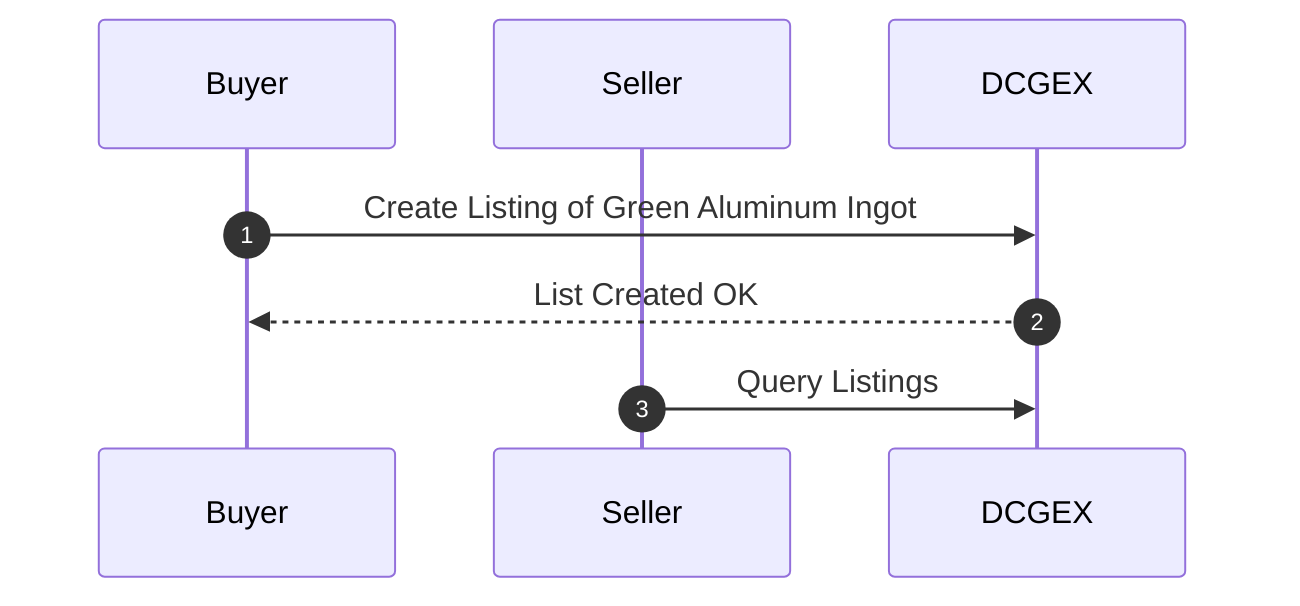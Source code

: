 sequenceDiagram
    autonumber

    participant Buyer;
    participant Seller;
    participant DCGEX;

    Buyer->>DCGEX: Create Listing of Green Aluminum Ingot
    DCGEX-->>Buyer: List Created OK

    Seller->>DCGEX: Query Listings